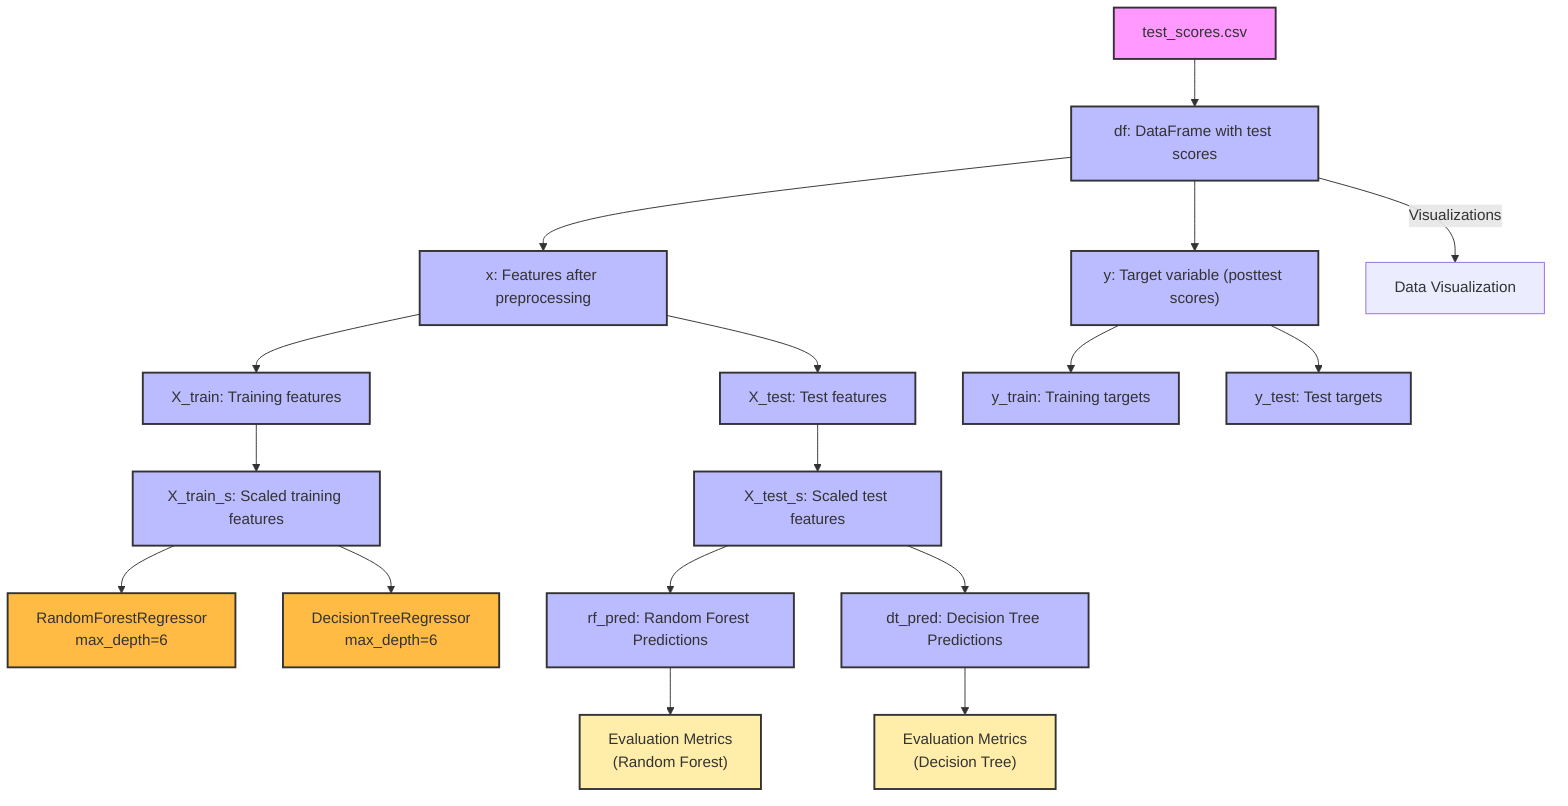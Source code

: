 flowchart TD
    %% Data Source Node
    src[test_scores.csv]:::dataSource --> df

    %% DataFrame Node
    df["df: DataFrame with test scores"]:::data --> x & y
    df --> |Visualizations| dv["Data Visualization"]

    %% Feature and Target Variable Nodes
    x["x: Features after preprocessing"]:::data --> X_train & X_test
    y["y: Target variable (posttest scores)"]:::data --> y_train & y_test

    %% Train-Test Split Nodes
    X_train["X_train: Training features"]:::data --> X_train_s
    X_test["X_test: Test features"]:::data --> X_test_s
    y_train["y_train: Training targets"]:::data
    y_test["y_test: Test targets"]:::data

    %% Scaling Nodes
    X_train_s["X_train_s: Scaled training features"]:::data --> rf & dt
    X_test_s["X_test_s: Scaled test features"]:::data --> rf_pred & dt_pred

    %% Random Forest Model Nodes
    rf["RandomForestRegressor\nmax_depth=6"]:::model
    rf_pred["rf_pred: Random Forest Predictions"]:::data --> rf_eval["Evaluation Metrics\n(Random Forest)"]:::evaluation

    %% Decision Tree Model Nodes
    dt["DecisionTreeRegressor\nmax_depth=6"]:::model
    dt_pred["dt_pred: Decision Tree Predictions"]:::data --> dt_eval["Evaluation Metrics\n(Decision Tree)"]:::evaluation

    %% Class Definitions
    classDef dataSource fill:#f9f,stroke:#333,stroke-width:2px;
    classDef data fill:#bbf,stroke:#333,stroke-width:2px;
    classDef model fill:#fb4,stroke:#333,stroke-width:2px;
    classDef evaluation fill:#fea,stroke:#333,stroke-width:2px;